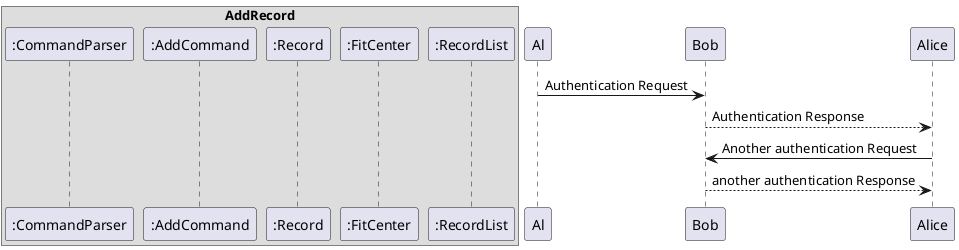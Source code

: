 @startuml

box AddRecord
participant ":CommandParser" as CommandParser
participant ":AddCommand" as AddCommand
participant ":Record" as Record
participant ":FitCenter" as FitCenter
participant ":RecordList" as RecordList
end box


Al -> Bob: Authentication Request
Bob --> Alice: Authentication Response

Alice -> Bob: Another authentication Request
Alice <-- Bob: another authentication Response
@enduml